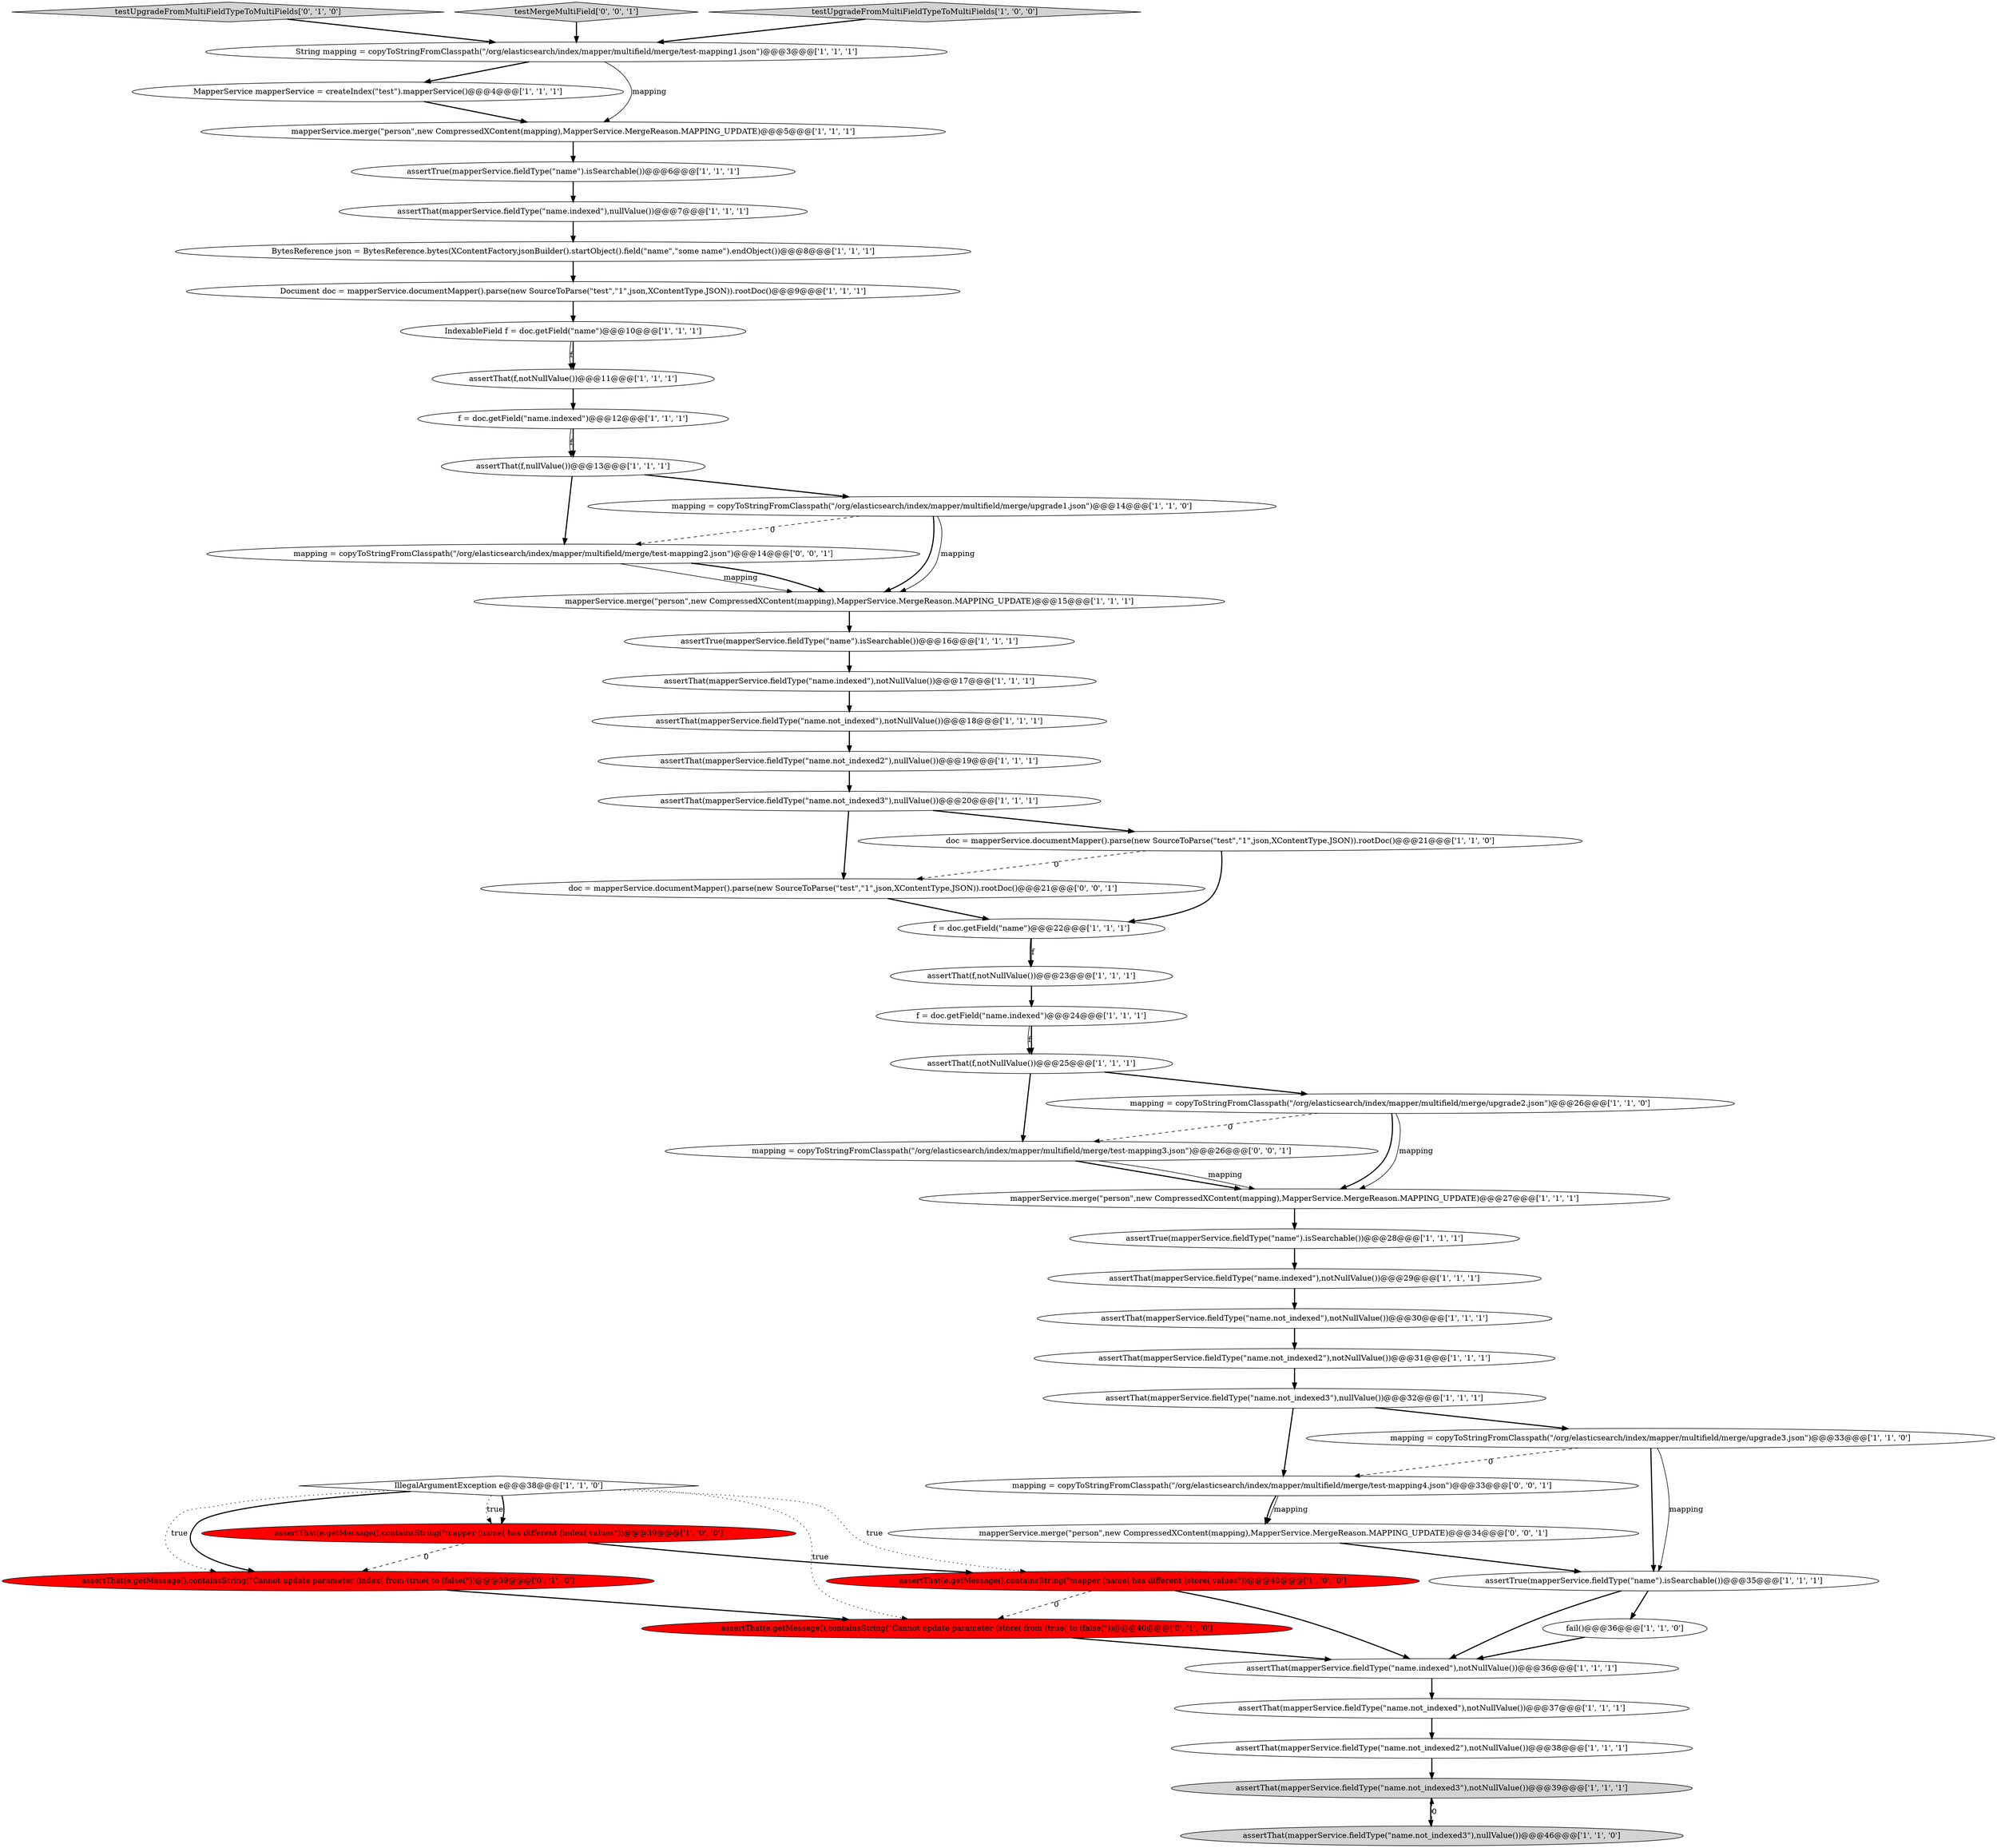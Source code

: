 digraph {
3 [style = filled, label = "assertThat(f,nullValue())@@@13@@@['1', '1', '1']", fillcolor = white, shape = ellipse image = "AAA0AAABBB1BBB"];
14 [style = filled, label = "assertThat(mapperService.fieldType(\"name.indexed\"),notNullValue())@@@29@@@['1', '1', '1']", fillcolor = white, shape = ellipse image = "AAA0AAABBB1BBB"];
37 [style = filled, label = "IllegalArgumentException e@@@38@@@['1', '1', '0']", fillcolor = white, shape = diamond image = "AAA0AAABBB1BBB"];
17 [style = filled, label = "assertTrue(mapperService.fieldType(\"name\").isSearchable())@@@35@@@['1', '1', '1']", fillcolor = white, shape = ellipse image = "AAA0AAABBB1BBB"];
43 [style = filled, label = "assertThat(e.getMessage(),containsString(\"Cannot update parameter (index( from (true( to (false(\"))@@@39@@@['0', '1', '0']", fillcolor = red, shape = ellipse image = "AAA1AAABBB2BBB"];
24 [style = filled, label = "assertThat(mapperService.fieldType(\"name.not_indexed\"),notNullValue())@@@18@@@['1', '1', '1']", fillcolor = white, shape = ellipse image = "AAA0AAABBB1BBB"];
33 [style = filled, label = "assertThat(mapperService.fieldType(\"name.not_indexed3\"),nullValue())@@@20@@@['1', '1', '1']", fillcolor = white, shape = ellipse image = "AAA0AAABBB1BBB"];
26 [style = filled, label = "f = doc.getField(\"name\")@@@22@@@['1', '1', '1']", fillcolor = white, shape = ellipse image = "AAA0AAABBB1BBB"];
7 [style = filled, label = "String mapping = copyToStringFromClasspath(\"/org/elasticsearch/index/mapper/multifield/merge/test-mapping1.json\")@@@3@@@['1', '1', '1']", fillcolor = white, shape = ellipse image = "AAA0AAABBB1BBB"];
4 [style = filled, label = "mapping = copyToStringFromClasspath(\"/org/elasticsearch/index/mapper/multifield/merge/upgrade1.json\")@@@14@@@['1', '1', '0']", fillcolor = white, shape = ellipse image = "AAA0AAABBB1BBB"];
25 [style = filled, label = "mapperService.merge(\"person\",new CompressedXContent(mapping),MapperService.MergeReason.MAPPING_UPDATE)@@@15@@@['1', '1', '1']", fillcolor = white, shape = ellipse image = "AAA0AAABBB1BBB"];
15 [style = filled, label = "assertThat(mapperService.fieldType(\"name.indexed\"),notNullValue())@@@36@@@['1', '1', '1']", fillcolor = white, shape = ellipse image = "AAA0AAABBB1BBB"];
45 [style = filled, label = "mapperService.merge(\"person\",new CompressedXContent(mapping),MapperService.MergeReason.MAPPING_UPDATE)@@@34@@@['0', '0', '1']", fillcolor = white, shape = ellipse image = "AAA0AAABBB3BBB"];
16 [style = filled, label = "MapperService mapperService = createIndex(\"test\").mapperService()@@@4@@@['1', '1', '1']", fillcolor = white, shape = ellipse image = "AAA0AAABBB1BBB"];
5 [style = filled, label = "assertThat(mapperService.fieldType(\"name.not_indexed\"),notNullValue())@@@30@@@['1', '1', '1']", fillcolor = white, shape = ellipse image = "AAA0AAABBB1BBB"];
18 [style = filled, label = "mapperService.merge(\"person\",new CompressedXContent(mapping),MapperService.MergeReason.MAPPING_UPDATE)@@@5@@@['1', '1', '1']", fillcolor = white, shape = ellipse image = "AAA0AAABBB1BBB"];
44 [style = filled, label = "testUpgradeFromMultiFieldTypeToMultiFields['0', '1', '0']", fillcolor = lightgray, shape = diamond image = "AAA0AAABBB2BBB"];
23 [style = filled, label = "assertThat(mapperService.fieldType(\"name.indexed\"),notNullValue())@@@17@@@['1', '1', '1']", fillcolor = white, shape = ellipse image = "AAA0AAABBB1BBB"];
48 [style = filled, label = "testMergeMultiField['0', '0', '1']", fillcolor = lightgray, shape = diamond image = "AAA0AAABBB3BBB"];
28 [style = filled, label = "mapping = copyToStringFromClasspath(\"/org/elasticsearch/index/mapper/multifield/merge/upgrade2.json\")@@@26@@@['1', '1', '0']", fillcolor = white, shape = ellipse image = "AAA0AAABBB1BBB"];
46 [style = filled, label = "doc = mapperService.documentMapper().parse(new SourceToParse(\"test\",\"1\",json,XContentType.JSON)).rootDoc()@@@21@@@['0', '0', '1']", fillcolor = white, shape = ellipse image = "AAA0AAABBB3BBB"];
50 [style = filled, label = "mapping = copyToStringFromClasspath(\"/org/elasticsearch/index/mapper/multifield/merge/test-mapping4.json\")@@@33@@@['0', '0', '1']", fillcolor = white, shape = ellipse image = "AAA0AAABBB3BBB"];
38 [style = filled, label = "mapperService.merge(\"person\",new CompressedXContent(mapping),MapperService.MergeReason.MAPPING_UPDATE)@@@27@@@['1', '1', '1']", fillcolor = white, shape = ellipse image = "AAA0AAABBB1BBB"];
36 [style = filled, label = "mapping = copyToStringFromClasspath(\"/org/elasticsearch/index/mapper/multifield/merge/upgrade3.json\")@@@33@@@['1', '1', '0']", fillcolor = white, shape = ellipse image = "AAA0AAABBB1BBB"];
12 [style = filled, label = "f = doc.getField(\"name.indexed\")@@@12@@@['1', '1', '1']", fillcolor = white, shape = ellipse image = "AAA0AAABBB1BBB"];
21 [style = filled, label = "assertThat(e.getMessage(),containsString(\"mapper (name( has different (index( values\"))@@@39@@@['1', '0', '0']", fillcolor = red, shape = ellipse image = "AAA1AAABBB1BBB"];
2 [style = filled, label = "fail()@@@36@@@['1', '1', '0']", fillcolor = white, shape = ellipse image = "AAA0AAABBB1BBB"];
11 [style = filled, label = "assertThat(mapperService.fieldType(\"name.not_indexed3\"),notNullValue())@@@39@@@['1', '1', '1']", fillcolor = lightgray, shape = ellipse image = "AAA0AAABBB1BBB"];
39 [style = filled, label = "assertThat(f,notNullValue())@@@11@@@['1', '1', '1']", fillcolor = white, shape = ellipse image = "AAA0AAABBB1BBB"];
20 [style = filled, label = "IndexableField f = doc.getField(\"name\")@@@10@@@['1', '1', '1']", fillcolor = white, shape = ellipse image = "AAA0AAABBB1BBB"];
13 [style = filled, label = "assertThat(mapperService.fieldType(\"name.not_indexed2\"),notNullValue())@@@38@@@['1', '1', '1']", fillcolor = white, shape = ellipse image = "AAA0AAABBB1BBB"];
30 [style = filled, label = "assertThat(f,notNullValue())@@@25@@@['1', '1', '1']", fillcolor = white, shape = ellipse image = "AAA0AAABBB1BBB"];
35 [style = filled, label = "f = doc.getField(\"name.indexed\")@@@24@@@['1', '1', '1']", fillcolor = white, shape = ellipse image = "AAA0AAABBB1BBB"];
40 [style = filled, label = "Document doc = mapperService.documentMapper().parse(new SourceToParse(\"test\",\"1\",json,XContentType.JSON)).rootDoc()@@@9@@@['1', '1', '1']", fillcolor = white, shape = ellipse image = "AAA0AAABBB1BBB"];
10 [style = filled, label = "assertThat(e.getMessage(),containsString(\"mapper (name( has different (store( values\"))@@@40@@@['1', '0', '0']", fillcolor = red, shape = ellipse image = "AAA1AAABBB1BBB"];
41 [style = filled, label = "assertThat(mapperService.fieldType(\"name.not_indexed\"),notNullValue())@@@37@@@['1', '1', '1']", fillcolor = white, shape = ellipse image = "AAA0AAABBB1BBB"];
1 [style = filled, label = "assertTrue(mapperService.fieldType(\"name\").isSearchable())@@@28@@@['1', '1', '1']", fillcolor = white, shape = ellipse image = "AAA0AAABBB1BBB"];
27 [style = filled, label = "assertThat(mapperService.fieldType(\"name.not_indexed3\"),nullValue())@@@46@@@['1', '1', '0']", fillcolor = lightgray, shape = ellipse image = "AAA0AAABBB1BBB"];
42 [style = filled, label = "assertThat(e.getMessage(),containsString(\"Cannot update parameter (store( from (true( to (false(\"))@@@40@@@['0', '1', '0']", fillcolor = red, shape = ellipse image = "AAA1AAABBB2BBB"];
47 [style = filled, label = "mapping = copyToStringFromClasspath(\"/org/elasticsearch/index/mapper/multifield/merge/test-mapping2.json\")@@@14@@@['0', '0', '1']", fillcolor = white, shape = ellipse image = "AAA0AAABBB3BBB"];
19 [style = filled, label = "assertThat(mapperService.fieldType(\"name.not_indexed2\"),nullValue())@@@19@@@['1', '1', '1']", fillcolor = white, shape = ellipse image = "AAA0AAABBB1BBB"];
9 [style = filled, label = "assertTrue(mapperService.fieldType(\"name\").isSearchable())@@@16@@@['1', '1', '1']", fillcolor = white, shape = ellipse image = "AAA0AAABBB1BBB"];
34 [style = filled, label = "doc = mapperService.documentMapper().parse(new SourceToParse(\"test\",\"1\",json,XContentType.JSON)).rootDoc()@@@21@@@['1', '1', '0']", fillcolor = white, shape = ellipse image = "AAA0AAABBB1BBB"];
32 [style = filled, label = "assertThat(mapperService.fieldType(\"name.not_indexed2\"),notNullValue())@@@31@@@['1', '1', '1']", fillcolor = white, shape = ellipse image = "AAA0AAABBB1BBB"];
22 [style = filled, label = "assertThat(mapperService.fieldType(\"name.indexed\"),nullValue())@@@7@@@['1', '1', '1']", fillcolor = white, shape = ellipse image = "AAA0AAABBB1BBB"];
6 [style = filled, label = "testUpgradeFromMultiFieldTypeToMultiFields['1', '0', '0']", fillcolor = lightgray, shape = diamond image = "AAA0AAABBB1BBB"];
0 [style = filled, label = "BytesReference json = BytesReference.bytes(XContentFactory.jsonBuilder().startObject().field(\"name\",\"some name\").endObject())@@@8@@@['1', '1', '1']", fillcolor = white, shape = ellipse image = "AAA0AAABBB1BBB"];
8 [style = filled, label = "assertThat(mapperService.fieldType(\"name.not_indexed3\"),nullValue())@@@32@@@['1', '1', '1']", fillcolor = white, shape = ellipse image = "AAA0AAABBB1BBB"];
49 [style = filled, label = "mapping = copyToStringFromClasspath(\"/org/elasticsearch/index/mapper/multifield/merge/test-mapping3.json\")@@@26@@@['0', '0', '1']", fillcolor = white, shape = ellipse image = "AAA0AAABBB3BBB"];
29 [style = filled, label = "assertTrue(mapperService.fieldType(\"name\").isSearchable())@@@6@@@['1', '1', '1']", fillcolor = white, shape = ellipse image = "AAA0AAABBB1BBB"];
31 [style = filled, label = "assertThat(f,notNullValue())@@@23@@@['1', '1', '1']", fillcolor = white, shape = ellipse image = "AAA0AAABBB1BBB"];
19->33 [style = bold, label=""];
37->10 [style = dotted, label="true"];
21->10 [style = bold, label=""];
21->43 [style = dashed, label="0"];
47->25 [style = solid, label="mapping"];
16->18 [style = bold, label=""];
24->19 [style = bold, label=""];
10->15 [style = bold, label=""];
7->18 [style = solid, label="mapping"];
4->25 [style = bold, label=""];
12->3 [style = solid, label="f"];
25->9 [style = bold, label=""];
28->38 [style = bold, label=""];
37->21 [style = dotted, label="true"];
43->42 [style = bold, label=""];
37->21 [style = bold, label=""];
50->45 [style = solid, label="mapping"];
44->7 [style = bold, label=""];
28->38 [style = solid, label="mapping"];
27->11 [style = dashed, label="0"];
3->47 [style = bold, label=""];
49->38 [style = bold, label=""];
49->38 [style = solid, label="mapping"];
4->47 [style = dashed, label="0"];
36->17 [style = solid, label="mapping"];
40->20 [style = bold, label=""];
30->49 [style = bold, label=""];
28->49 [style = dashed, label="0"];
10->42 [style = dashed, label="0"];
20->39 [style = solid, label="f"];
3->4 [style = bold, label=""];
13->11 [style = bold, label=""];
38->1 [style = bold, label=""];
36->50 [style = dashed, label="0"];
9->23 [style = bold, label=""];
5->32 [style = bold, label=""];
4->25 [style = solid, label="mapping"];
18->29 [style = bold, label=""];
23->24 [style = bold, label=""];
26->31 [style = bold, label=""];
32->8 [style = bold, label=""];
30->28 [style = bold, label=""];
8->36 [style = bold, label=""];
22->0 [style = bold, label=""];
31->35 [style = bold, label=""];
17->2 [style = bold, label=""];
37->43 [style = bold, label=""];
34->26 [style = bold, label=""];
47->25 [style = bold, label=""];
46->26 [style = bold, label=""];
33->46 [style = bold, label=""];
34->46 [style = dashed, label="0"];
35->30 [style = solid, label="f"];
7->16 [style = bold, label=""];
2->15 [style = bold, label=""];
50->45 [style = bold, label=""];
39->12 [style = bold, label=""];
17->15 [style = bold, label=""];
20->39 [style = bold, label=""];
15->41 [style = bold, label=""];
11->27 [style = bold, label=""];
8->50 [style = bold, label=""];
48->7 [style = bold, label=""];
0->40 [style = bold, label=""];
1->14 [style = bold, label=""];
12->3 [style = bold, label=""];
26->31 [style = solid, label="f"];
36->17 [style = bold, label=""];
29->22 [style = bold, label=""];
45->17 [style = bold, label=""];
37->42 [style = dotted, label="true"];
6->7 [style = bold, label=""];
35->30 [style = bold, label=""];
33->34 [style = bold, label=""];
41->13 [style = bold, label=""];
42->15 [style = bold, label=""];
14->5 [style = bold, label=""];
37->43 [style = dotted, label="true"];
}
